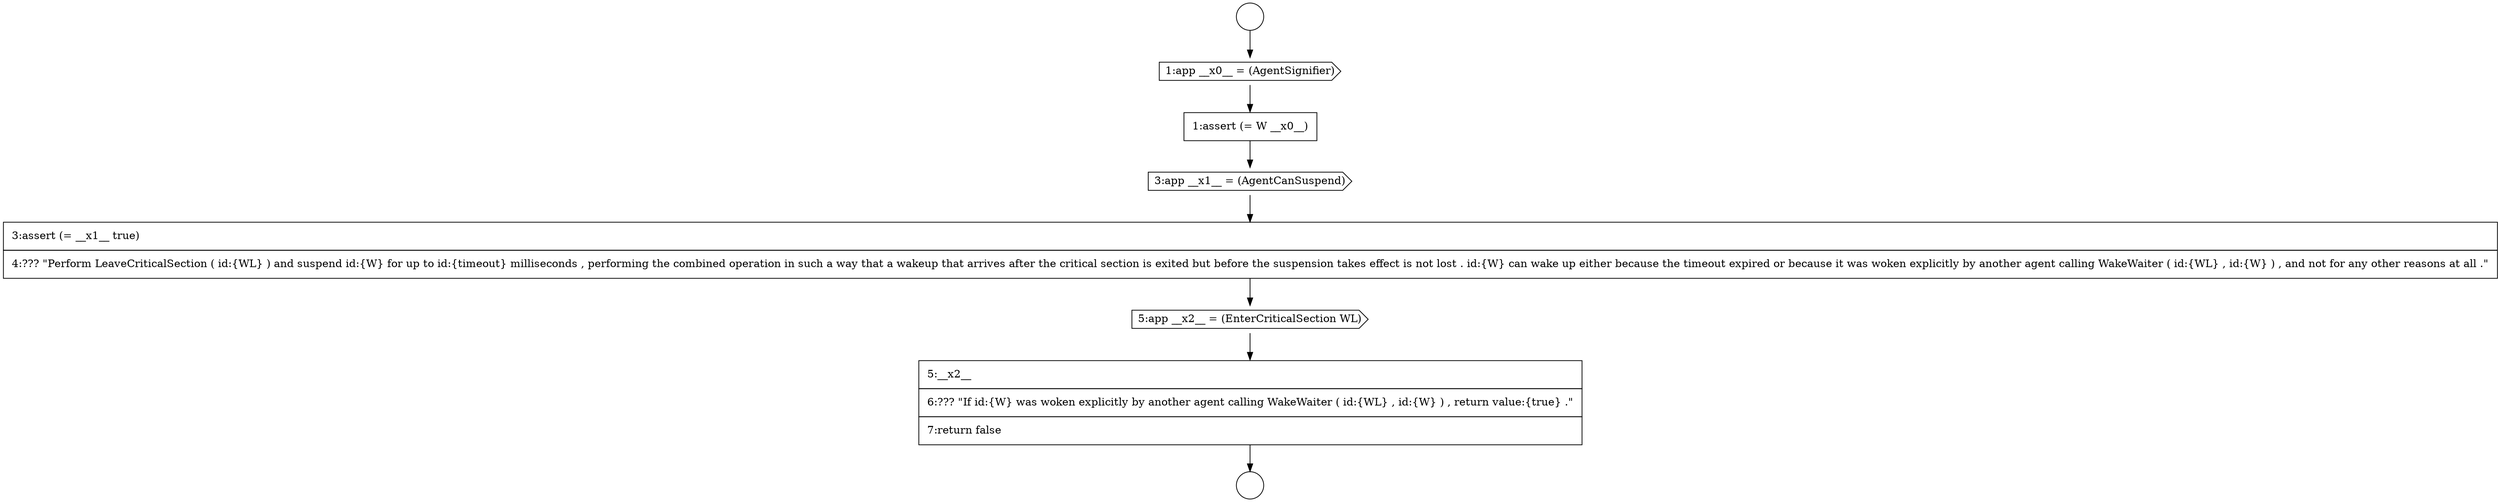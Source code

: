 digraph {
  node15795 [shape=none, margin=0, label=<<font color="black">
    <table border="0" cellborder="1" cellspacing="0" cellpadding="10">
      <tr><td align="left">1:assert (= W __x0__)</td></tr>
    </table>
  </font>> color="black" fillcolor="white" style=filled]
  node15799 [shape=none, margin=0, label=<<font color="black">
    <table border="0" cellborder="1" cellspacing="0" cellpadding="10">
      <tr><td align="left">5:__x2__</td></tr>
      <tr><td align="left">6:??? &quot;If id:{W} was woken explicitly by another agent calling WakeWaiter ( id:{WL} , id:{W} ) , return value:{true} .&quot;</td></tr>
      <tr><td align="left">7:return false</td></tr>
    </table>
  </font>> color="black" fillcolor="white" style=filled]
  node15794 [shape=cds, label=<<font color="black">1:app __x0__ = (AgentSignifier)</font>> color="black" fillcolor="white" style=filled]
  node15792 [shape=circle label=" " color="black" fillcolor="white" style=filled]
  node15797 [shape=none, margin=0, label=<<font color="black">
    <table border="0" cellborder="1" cellspacing="0" cellpadding="10">
      <tr><td align="left">3:assert (= __x1__ true)</td></tr>
      <tr><td align="left">4:??? &quot;Perform LeaveCriticalSection ( id:{WL} ) and suspend id:{W} for up to id:{timeout} milliseconds , performing the combined operation in such a way that a wakeup that arrives after the critical section is exited but before the suspension takes effect is not lost . id:{W} can wake up either because the timeout expired or because it was woken explicitly by another agent calling WakeWaiter ( id:{WL} , id:{W} ) , and not for any other reasons at all .&quot;</td></tr>
    </table>
  </font>> color="black" fillcolor="white" style=filled]
  node15796 [shape=cds, label=<<font color="black">3:app __x1__ = (AgentCanSuspend)</font>> color="black" fillcolor="white" style=filled]
  node15798 [shape=cds, label=<<font color="black">5:app __x2__ = (EnterCriticalSection WL)</font>> color="black" fillcolor="white" style=filled]
  node15793 [shape=circle label=" " color="black" fillcolor="white" style=filled]
  node15794 -> node15795 [ color="black"]
  node15799 -> node15793 [ color="black"]
  node15795 -> node15796 [ color="black"]
  node15796 -> node15797 [ color="black"]
  node15798 -> node15799 [ color="black"]
  node15792 -> node15794 [ color="black"]
  node15797 -> node15798 [ color="black"]
}
